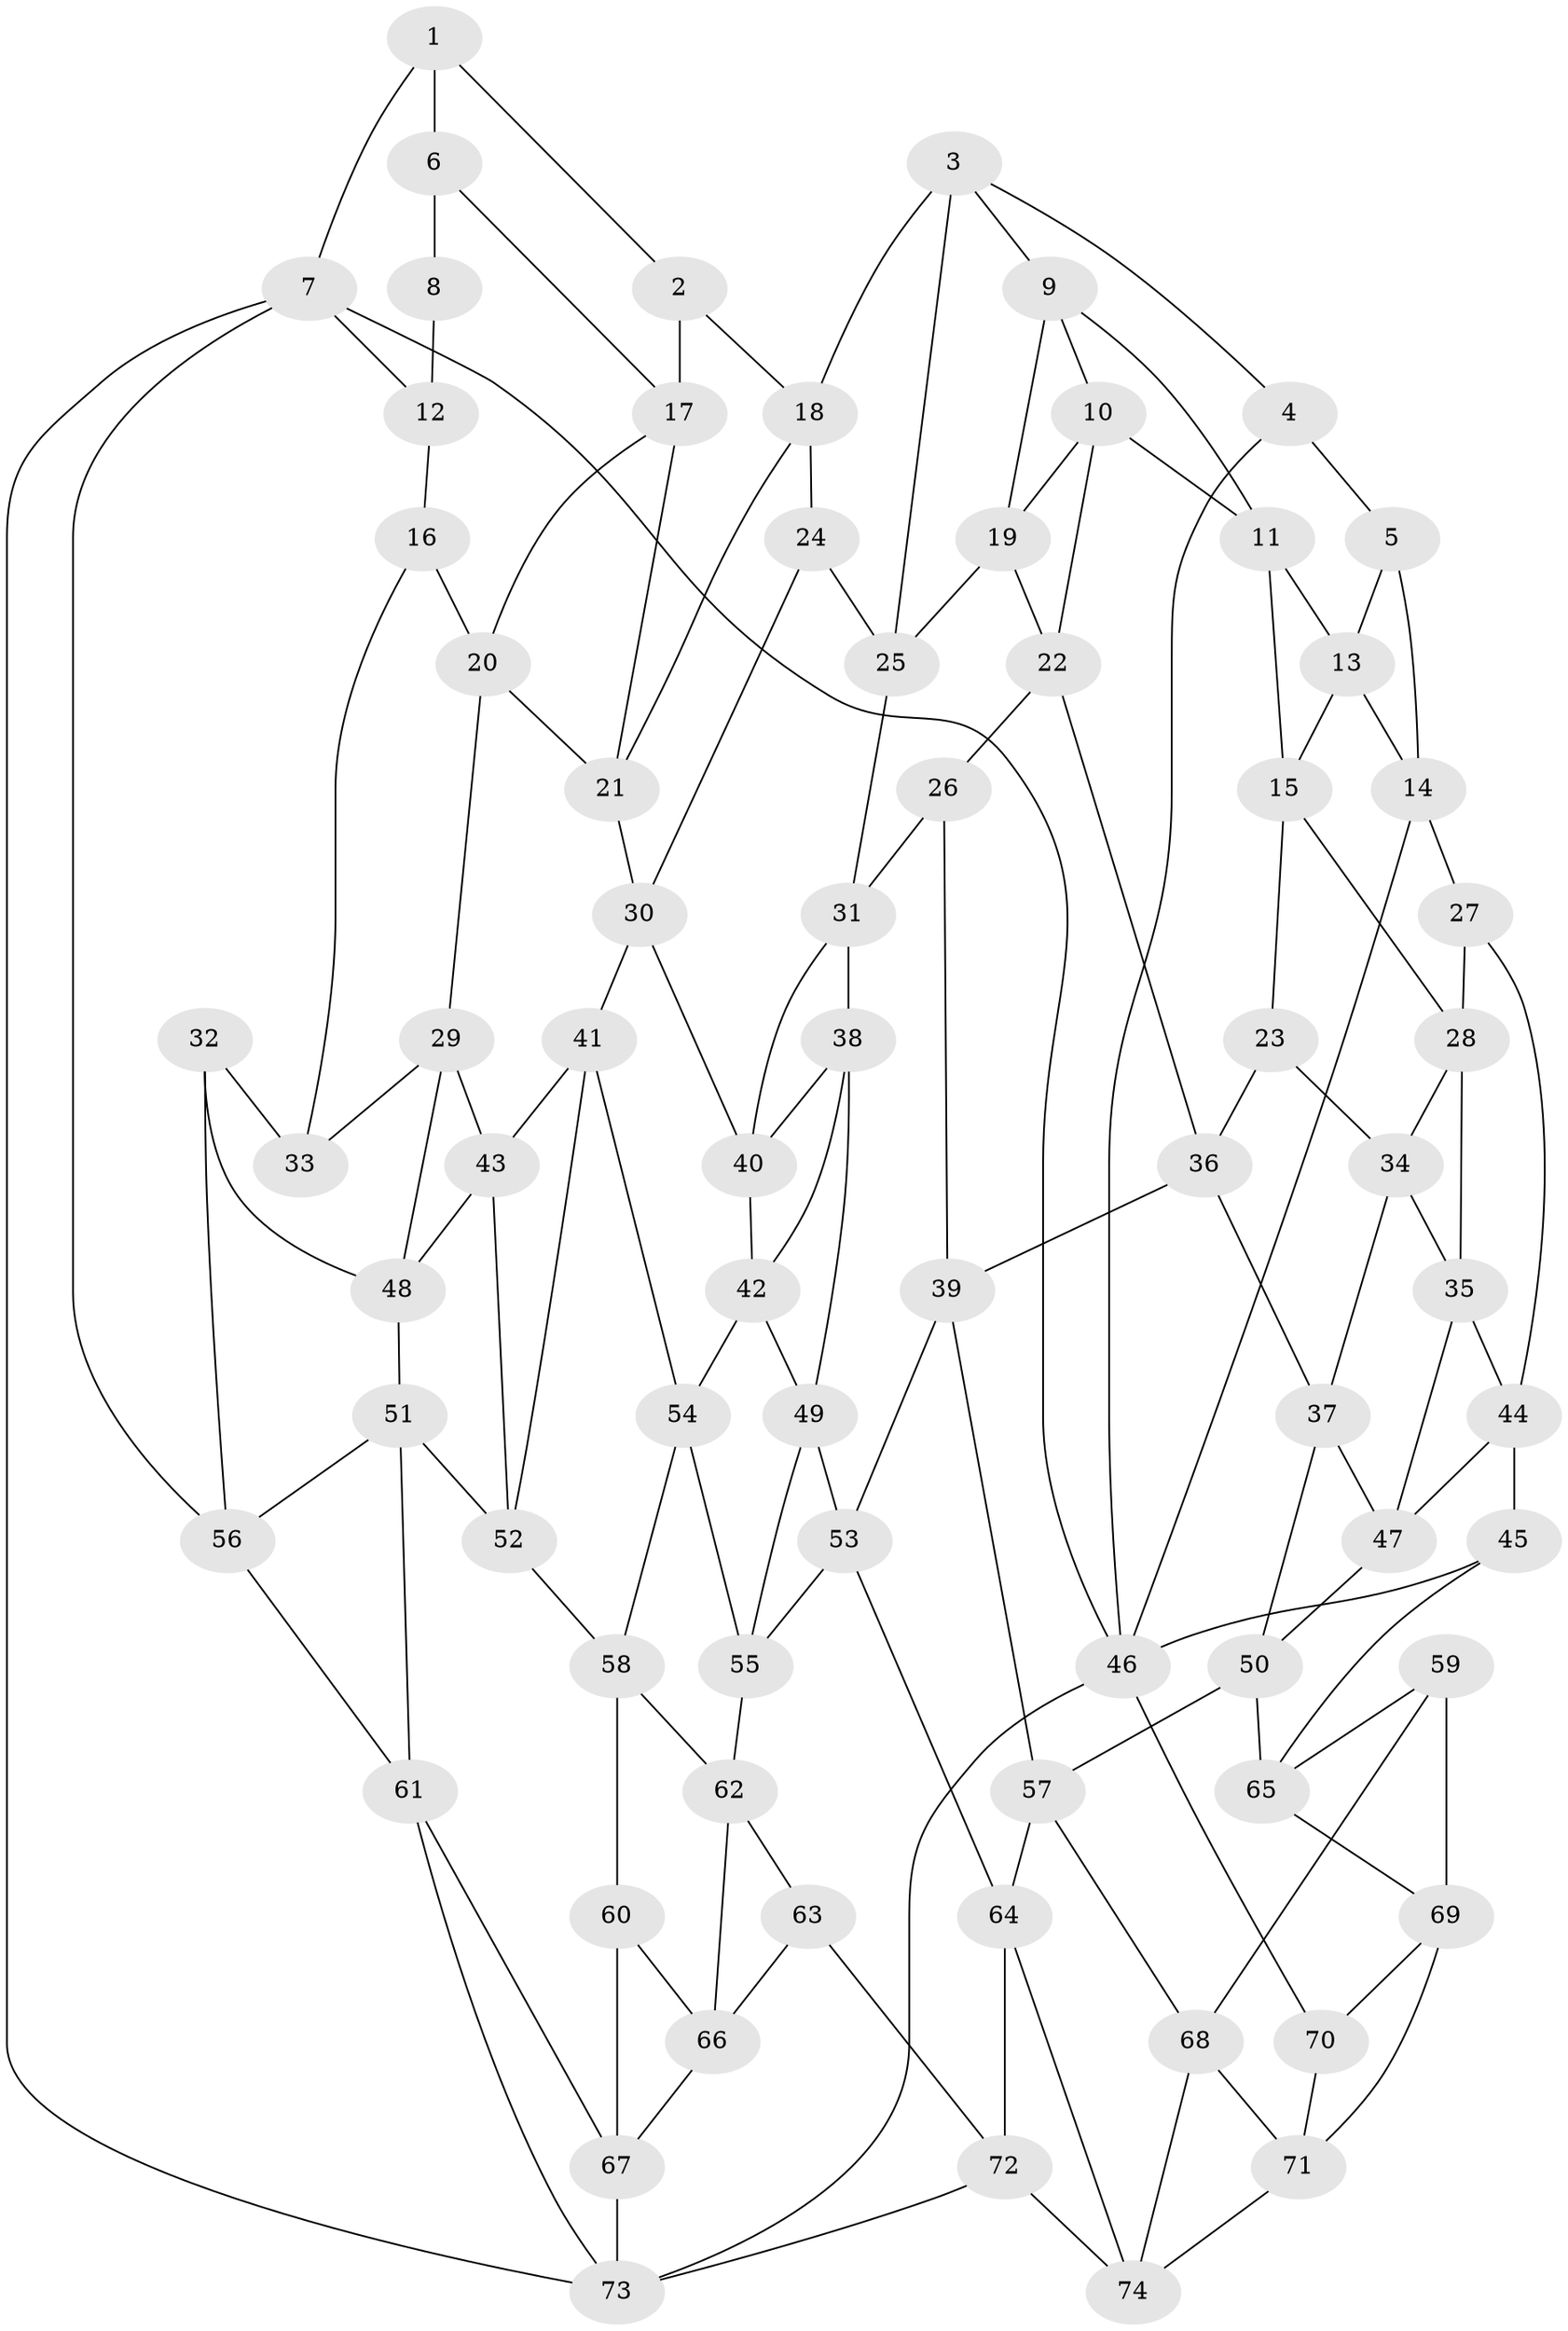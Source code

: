 // original degree distribution, {3: 0.013513513513513514, 5: 0.5135135135135135, 6: 0.22972972972972974, 4: 0.24324324324324326}
// Generated by graph-tools (version 1.1) at 2025/51/03/09/25 03:51:10]
// undirected, 74 vertices, 140 edges
graph export_dot {
graph [start="1"]
  node [color=gray90,style=filled];
  1;
  2;
  3;
  4;
  5;
  6;
  7;
  8;
  9;
  10;
  11;
  12;
  13;
  14;
  15;
  16;
  17;
  18;
  19;
  20;
  21;
  22;
  23;
  24;
  25;
  26;
  27;
  28;
  29;
  30;
  31;
  32;
  33;
  34;
  35;
  36;
  37;
  38;
  39;
  40;
  41;
  42;
  43;
  44;
  45;
  46;
  47;
  48;
  49;
  50;
  51;
  52;
  53;
  54;
  55;
  56;
  57;
  58;
  59;
  60;
  61;
  62;
  63;
  64;
  65;
  66;
  67;
  68;
  69;
  70;
  71;
  72;
  73;
  74;
  1 -- 2 [weight=1.0];
  1 -- 6 [weight=1.0];
  1 -- 7 [weight=1.0];
  2 -- 17 [weight=1.0];
  2 -- 18 [weight=1.0];
  3 -- 4 [weight=1.0];
  3 -- 9 [weight=1.0];
  3 -- 18 [weight=1.0];
  3 -- 25 [weight=1.0];
  4 -- 5 [weight=1.0];
  4 -- 46 [weight=1.0];
  5 -- 13 [weight=1.0];
  5 -- 14 [weight=1.0];
  6 -- 8 [weight=2.0];
  6 -- 17 [weight=1.0];
  7 -- 12 [weight=1.0];
  7 -- 46 [weight=1.0];
  7 -- 56 [weight=1.0];
  7 -- 73 [weight=1.0];
  8 -- 12 [weight=2.0];
  9 -- 10 [weight=1.0];
  9 -- 11 [weight=1.0];
  9 -- 19 [weight=1.0];
  10 -- 11 [weight=1.0];
  10 -- 19 [weight=1.0];
  10 -- 22 [weight=1.0];
  11 -- 13 [weight=1.0];
  11 -- 15 [weight=1.0];
  12 -- 16 [weight=1.0];
  13 -- 14 [weight=1.0];
  13 -- 15 [weight=1.0];
  14 -- 27 [weight=1.0];
  14 -- 46 [weight=1.0];
  15 -- 23 [weight=1.0];
  15 -- 28 [weight=1.0];
  16 -- 20 [weight=1.0];
  16 -- 33 [weight=1.0];
  17 -- 20 [weight=1.0];
  17 -- 21 [weight=1.0];
  18 -- 21 [weight=1.0];
  18 -- 24 [weight=1.0];
  19 -- 22 [weight=1.0];
  19 -- 25 [weight=1.0];
  20 -- 21 [weight=1.0];
  20 -- 29 [weight=1.0];
  21 -- 30 [weight=1.0];
  22 -- 26 [weight=1.0];
  22 -- 36 [weight=1.0];
  23 -- 34 [weight=1.0];
  23 -- 36 [weight=1.0];
  24 -- 25 [weight=1.0];
  24 -- 30 [weight=1.0];
  25 -- 31 [weight=1.0];
  26 -- 31 [weight=1.0];
  26 -- 39 [weight=1.0];
  27 -- 28 [weight=1.0];
  27 -- 44 [weight=1.0];
  28 -- 34 [weight=1.0];
  28 -- 35 [weight=1.0];
  29 -- 33 [weight=1.0];
  29 -- 43 [weight=1.0];
  29 -- 48 [weight=1.0];
  30 -- 40 [weight=1.0];
  30 -- 41 [weight=1.0];
  31 -- 38 [weight=1.0];
  31 -- 40 [weight=1.0];
  32 -- 33 [weight=1.0];
  32 -- 48 [weight=1.0];
  32 -- 56 [weight=1.0];
  34 -- 35 [weight=1.0];
  34 -- 37 [weight=1.0];
  35 -- 44 [weight=1.0];
  35 -- 47 [weight=1.0];
  36 -- 37 [weight=1.0];
  36 -- 39 [weight=1.0];
  37 -- 47 [weight=1.0];
  37 -- 50 [weight=1.0];
  38 -- 40 [weight=1.0];
  38 -- 42 [weight=1.0];
  38 -- 49 [weight=1.0];
  39 -- 53 [weight=1.0];
  39 -- 57 [weight=1.0];
  40 -- 42 [weight=1.0];
  41 -- 43 [weight=1.0];
  41 -- 52 [weight=1.0];
  41 -- 54 [weight=1.0];
  42 -- 49 [weight=1.0];
  42 -- 54 [weight=1.0];
  43 -- 48 [weight=1.0];
  43 -- 52 [weight=1.0];
  44 -- 45 [weight=1.0];
  44 -- 47 [weight=1.0];
  45 -- 46 [weight=1.0];
  45 -- 65 [weight=1.0];
  46 -- 70 [weight=1.0];
  46 -- 73 [weight=1.0];
  47 -- 50 [weight=1.0];
  48 -- 51 [weight=1.0];
  49 -- 53 [weight=1.0];
  49 -- 55 [weight=1.0];
  50 -- 57 [weight=1.0];
  50 -- 65 [weight=1.0];
  51 -- 52 [weight=1.0];
  51 -- 56 [weight=1.0];
  51 -- 61 [weight=1.0];
  52 -- 58 [weight=1.0];
  53 -- 55 [weight=1.0];
  53 -- 64 [weight=1.0];
  54 -- 55 [weight=1.0];
  54 -- 58 [weight=1.0];
  55 -- 62 [weight=1.0];
  56 -- 61 [weight=1.0];
  57 -- 64 [weight=1.0];
  57 -- 68 [weight=1.0];
  58 -- 60 [weight=1.0];
  58 -- 62 [weight=1.0];
  59 -- 65 [weight=1.0];
  59 -- 68 [weight=1.0];
  59 -- 69 [weight=1.0];
  60 -- 66 [weight=1.0];
  60 -- 67 [weight=1.0];
  61 -- 67 [weight=1.0];
  61 -- 73 [weight=1.0];
  62 -- 63 [weight=1.0];
  62 -- 66 [weight=1.0];
  63 -- 66 [weight=1.0];
  63 -- 72 [weight=1.0];
  64 -- 72 [weight=1.0];
  64 -- 74 [weight=1.0];
  65 -- 69 [weight=1.0];
  66 -- 67 [weight=1.0];
  67 -- 73 [weight=1.0];
  68 -- 71 [weight=1.0];
  68 -- 74 [weight=1.0];
  69 -- 70 [weight=1.0];
  69 -- 71 [weight=1.0];
  70 -- 71 [weight=1.0];
  71 -- 74 [weight=1.0];
  72 -- 73 [weight=1.0];
  72 -- 74 [weight=1.0];
}
